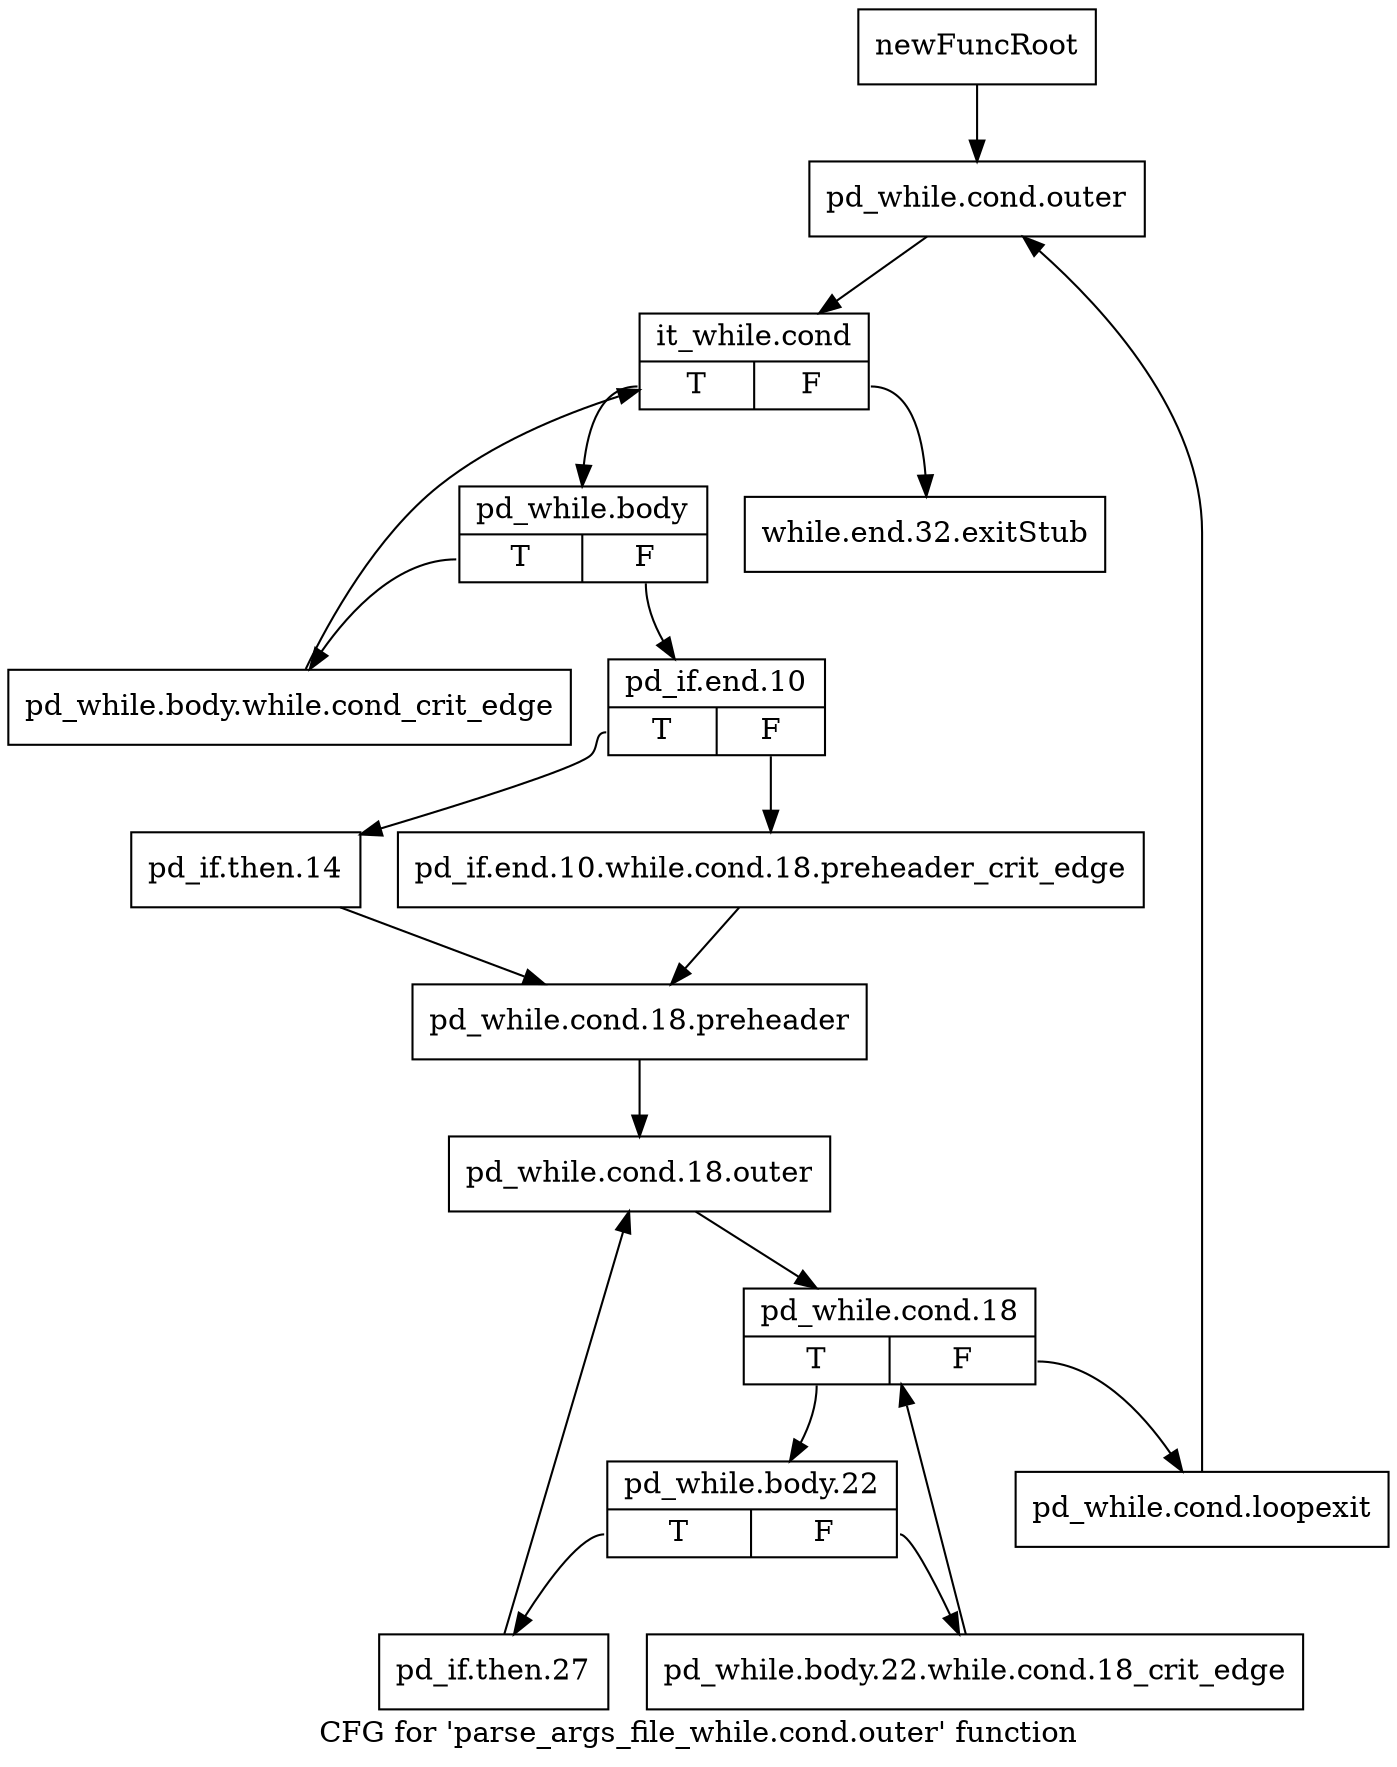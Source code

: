 digraph "CFG for 'parse_args_file_while.cond.outer' function" {
	label="CFG for 'parse_args_file_while.cond.outer' function";

	Node0x11164e0 [shape=record,label="{newFuncRoot}"];
	Node0x11164e0 -> Node0x1116a40;
	Node0x11169f0 [shape=record,label="{while.end.32.exitStub}"];
	Node0x1116a40 [shape=record,label="{pd_while.cond.outer}"];
	Node0x1116a40 -> Node0x1116a90;
	Node0x1116a90 [shape=record,label="{it_while.cond|{<s0>T|<s1>F}}"];
	Node0x1116a90:s0 -> Node0x1116ae0;
	Node0x1116a90:s1 -> Node0x11169f0;
	Node0x1116ae0 [shape=record,label="{pd_while.body|{<s0>T|<s1>F}}"];
	Node0x1116ae0:s0 -> Node0x1116e50;
	Node0x1116ae0:s1 -> Node0x1116b30;
	Node0x1116b30 [shape=record,label="{pd_if.end.10|{<s0>T|<s1>F}}"];
	Node0x1116b30:s0 -> Node0x1116bd0;
	Node0x1116b30:s1 -> Node0x1116b80;
	Node0x1116b80 [shape=record,label="{pd_if.end.10.while.cond.18.preheader_crit_edge}"];
	Node0x1116b80 -> Node0x1116c20;
	Node0x1116bd0 [shape=record,label="{pd_if.then.14}"];
	Node0x1116bd0 -> Node0x1116c20;
	Node0x1116c20 [shape=record,label="{pd_while.cond.18.preheader}"];
	Node0x1116c20 -> Node0x1116c70;
	Node0x1116c70 [shape=record,label="{pd_while.cond.18.outer}"];
	Node0x1116c70 -> Node0x1116cc0;
	Node0x1116cc0 [shape=record,label="{pd_while.cond.18|{<s0>T|<s1>F}}"];
	Node0x1116cc0:s0 -> Node0x1116d60;
	Node0x1116cc0:s1 -> Node0x1116d10;
	Node0x1116d10 [shape=record,label="{pd_while.cond.loopexit}"];
	Node0x1116d10 -> Node0x1116a40;
	Node0x1116d60 [shape=record,label="{pd_while.body.22|{<s0>T|<s1>F}}"];
	Node0x1116d60:s0 -> Node0x1116e00;
	Node0x1116d60:s1 -> Node0x1116db0;
	Node0x1116db0 [shape=record,label="{pd_while.body.22.while.cond.18_crit_edge}"];
	Node0x1116db0 -> Node0x1116cc0;
	Node0x1116e00 [shape=record,label="{pd_if.then.27}"];
	Node0x1116e00 -> Node0x1116c70;
	Node0x1116e50 [shape=record,label="{pd_while.body.while.cond_crit_edge}"];
	Node0x1116e50 -> Node0x1116a90;
}
